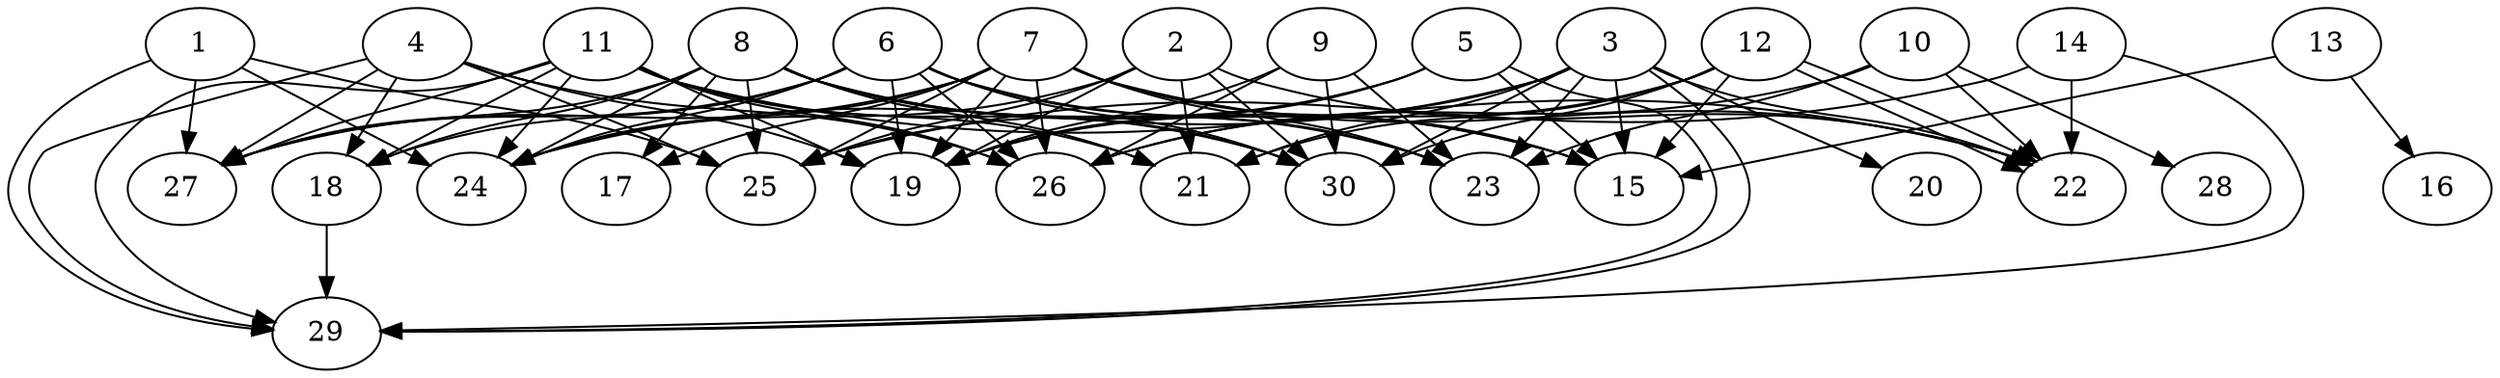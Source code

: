 // DAG automatically generated by daggen at Wed Apr 12 12:23:21 2017
// ./daggen --dot -n 30 --jump=5 --fat=0.8 --regularity=0.8 --density=0.6 
digraph G {
  1 [size="368293445632", alpha="0.04"]
  1 -> 24 [size ="411041792"]
  1 -> 25 [size ="411041792"]
  1 -> 27 [size ="411041792"]
  1 -> 29 [size ="411041792"]
  2 [size="286022073896", alpha="0.12"]
  2 -> 19 [size ="536870912"]
  2 -> 21 [size ="536870912"]
  2 -> 22 [size ="536870912"]
  2 -> 24 [size ="536870912"]
  2 -> 25 [size ="536870912"]
  2 -> 30 [size ="536870912"]
  3 [size="1073741824000", alpha="0.07"]
  3 -> 15 [size ="838860800"]
  3 -> 19 [size ="838860800"]
  3 -> 20 [size ="838860800"]
  3 -> 21 [size ="838860800"]
  3 -> 22 [size ="838860800"]
  3 -> 23 [size ="838860800"]
  3 -> 24 [size ="838860800"]
  3 -> 29 [size ="838860800"]
  3 -> 30 [size ="838860800"]
  4 [size="25511055840", alpha="0.18"]
  4 -> 18 [size ="536870912"]
  4 -> 19 [size ="536870912"]
  4 -> 25 [size ="536870912"]
  4 -> 26 [size ="536870912"]
  4 -> 27 [size ="536870912"]
  4 -> 29 [size ="536870912"]
  5 [size="21718205365", alpha="0.02"]
  5 -> 15 [size ="679477248"]
  5 -> 19 [size ="679477248"]
  5 -> 25 [size ="679477248"]
  5 -> 29 [size ="679477248"]
  6 [size="782757789696", alpha="0.13"]
  6 -> 15 [size ="679477248"]
  6 -> 18 [size ="679477248"]
  6 -> 19 [size ="679477248"]
  6 -> 23 [size ="679477248"]
  6 -> 24 [size ="679477248"]
  6 -> 26 [size ="679477248"]
  6 -> 27 [size ="679477248"]
  6 -> 30 [size ="679477248"]
  7 [size="1043240505785", alpha="0.09"]
  7 -> 15 [size ="679477248"]
  7 -> 17 [size ="679477248"]
  7 -> 19 [size ="679477248"]
  7 -> 22 [size ="679477248"]
  7 -> 23 [size ="679477248"]
  7 -> 24 [size ="679477248"]
  7 -> 25 [size ="679477248"]
  7 -> 26 [size ="679477248"]
  7 -> 27 [size ="679477248"]
  8 [size="11502043718", alpha="0.19"]
  8 -> 15 [size ="209715200"]
  8 -> 17 [size ="209715200"]
  8 -> 18 [size ="209715200"]
  8 -> 21 [size ="209715200"]
  8 -> 23 [size ="209715200"]
  8 -> 24 [size ="209715200"]
  8 -> 25 [size ="209715200"]
  8 -> 27 [size ="209715200"]
  8 -> 30 [size ="209715200"]
  9 [size="1073741824000", alpha="0.13"]
  9 -> 19 [size ="838860800"]
  9 -> 23 [size ="838860800"]
  9 -> 26 [size ="838860800"]
  9 -> 30 [size ="838860800"]
  10 [size="1145058455545", alpha="0.15"]
  10 -> 22 [size ="679477248"]
  10 -> 23 [size ="679477248"]
  10 -> 26 [size ="679477248"]
  10 -> 28 [size ="679477248"]
  11 [size="16453579569", alpha="0.05"]
  11 -> 18 [size ="301989888"]
  11 -> 19 [size ="301989888"]
  11 -> 21 [size ="301989888"]
  11 -> 22 [size ="301989888"]
  11 -> 24 [size ="301989888"]
  11 -> 26 [size ="301989888"]
  11 -> 27 [size ="301989888"]
  11 -> 29 [size ="301989888"]
  11 -> 30 [size ="301989888"]
  12 [size="231928233984", alpha="0.07"]
  12 -> 15 [size ="301989888"]
  12 -> 21 [size ="301989888"]
  12 -> 22 [size ="301989888"]
  12 -> 22 [size ="301989888"]
  12 -> 26 [size ="301989888"]
  12 -> 30 [size ="301989888"]
  13 [size="1073741824000", alpha="0.16"]
  13 -> 15 [size ="838860800"]
  13 -> 16 [size ="838860800"]
  14 [size="8589934592", alpha="0.17"]
  14 -> 22 [size ="33554432"]
  14 -> 25 [size ="33554432"]
  14 -> 29 [size ="33554432"]
  15 [size="549755813888", alpha="0.02"]
  16 [size="14704775030", alpha="0.12"]
  17 [size="724474438", alpha="0.17"]
  18 [size="68719476736", alpha="0.15"]
  18 -> 29 [size ="134217728"]
  19 [size="68719476736", alpha="0.17"]
  20 [size="28991029248", alpha="0.03"]
  21 [size="28991029248", alpha="0.04"]
  22 [size="158840153640", alpha="0.03"]
  23 [size="3745607478", alpha="0.18"]
  24 [size="420176923687", alpha="0.19"]
  25 [size="231928233984", alpha="0.15"]
  26 [size="28991029248", alpha="0.09"]
  27 [size="28991029248", alpha="0.07"]
  28 [size="339583558619", alpha="0.14"]
  29 [size="26924783316", alpha="0.08"]
  30 [size="1086159255285", alpha="0.01"]
}
